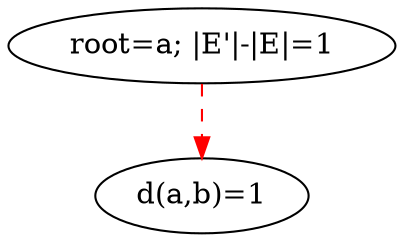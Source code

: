 digraph out {
b [label="d(a,b)=1"];
a [label="root=a; |E'|-|E|=1"];
a -> b [style=dashed, color=red];
}

